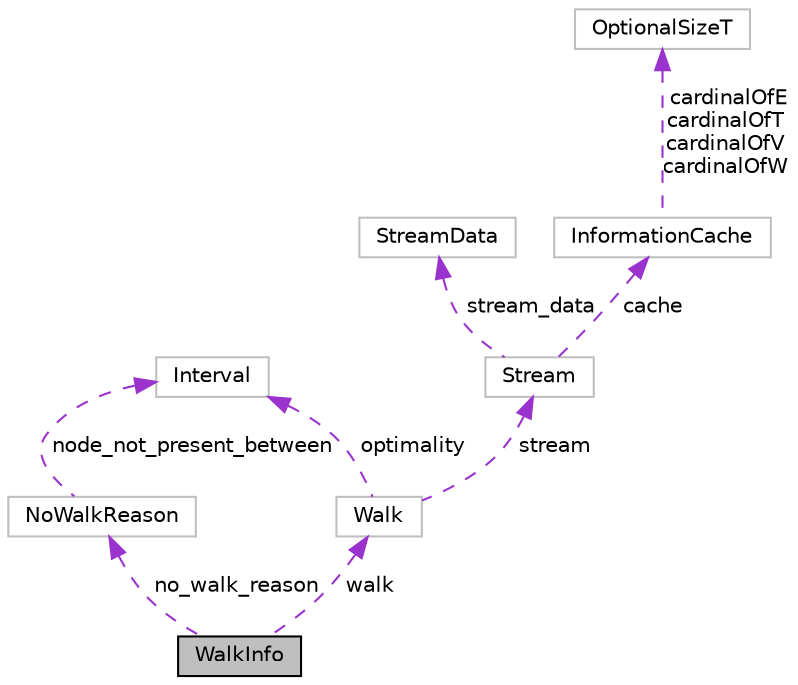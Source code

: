 digraph "WalkInfo"
{
 // LATEX_PDF_SIZE
  edge [fontname="Helvetica",fontsize="10",labelfontname="Helvetica",labelfontsize="10"];
  node [fontname="Helvetica",fontsize="10",shape=record];
  Node1 [label="WalkInfo",height=0.2,width=0.4,color="black", fillcolor="grey75", style="filled", fontcolor="black",tooltip=" "];
  Node2 -> Node1 [dir="back",color="darkorchid3",fontsize="10",style="dashed",label=" walk" ];
  Node2 [label="Walk",height=0.2,width=0.4,color="grey75", fillcolor="white", style="filled",URL="$structWalk.html",tooltip=" "];
  Node3 -> Node2 [dir="back",color="darkorchid3",fontsize="10",style="dashed",label=" optimality" ];
  Node3 [label="Interval",height=0.2,width=0.4,color="grey75", fillcolor="white", style="filled",URL="$structInterval.html",tooltip=" "];
  Node4 -> Node2 [dir="back",color="darkorchid3",fontsize="10",style="dashed",label=" stream" ];
  Node4 [label="Stream",height=0.2,width=0.4,color="grey75", fillcolor="white", style="filled",URL="$structStream.html",tooltip=" "];
  Node5 -> Node4 [dir="back",color="darkorchid3",fontsize="10",style="dashed",label=" stream_data" ];
  Node5 [label="StreamData",height=0.2,width=0.4,color="grey75", fillcolor="white", style="filled",URL="$structStreamData.html",tooltip=" "];
  Node6 -> Node4 [dir="back",color="darkorchid3",fontsize="10",style="dashed",label=" cache" ];
  Node6 [label="InformationCache",height=0.2,width=0.4,color="grey75", fillcolor="white", style="filled",URL="$structInformationCache.html",tooltip=" "];
  Node7 -> Node6 [dir="back",color="darkorchid3",fontsize="10",style="dashed",label=" cardinalOfE\ncardinalOfT\ncardinalOfV\ncardinalOfW" ];
  Node7 [label="OptionalSizeT",height=0.2,width=0.4,color="grey75", fillcolor="white", style="filled",URL="$structOptionalSizeT.html",tooltip=" "];
  Node8 -> Node1 [dir="back",color="darkorchid3",fontsize="10",style="dashed",label=" no_walk_reason" ];
  Node8 [label="NoWalkReason",height=0.2,width=0.4,color="grey75", fillcolor="white", style="filled",URL="$structNoWalkReason.html",tooltip=" "];
  Node3 -> Node8 [dir="back",color="darkorchid3",fontsize="10",style="dashed",label=" node_not_present_between" ];
}
